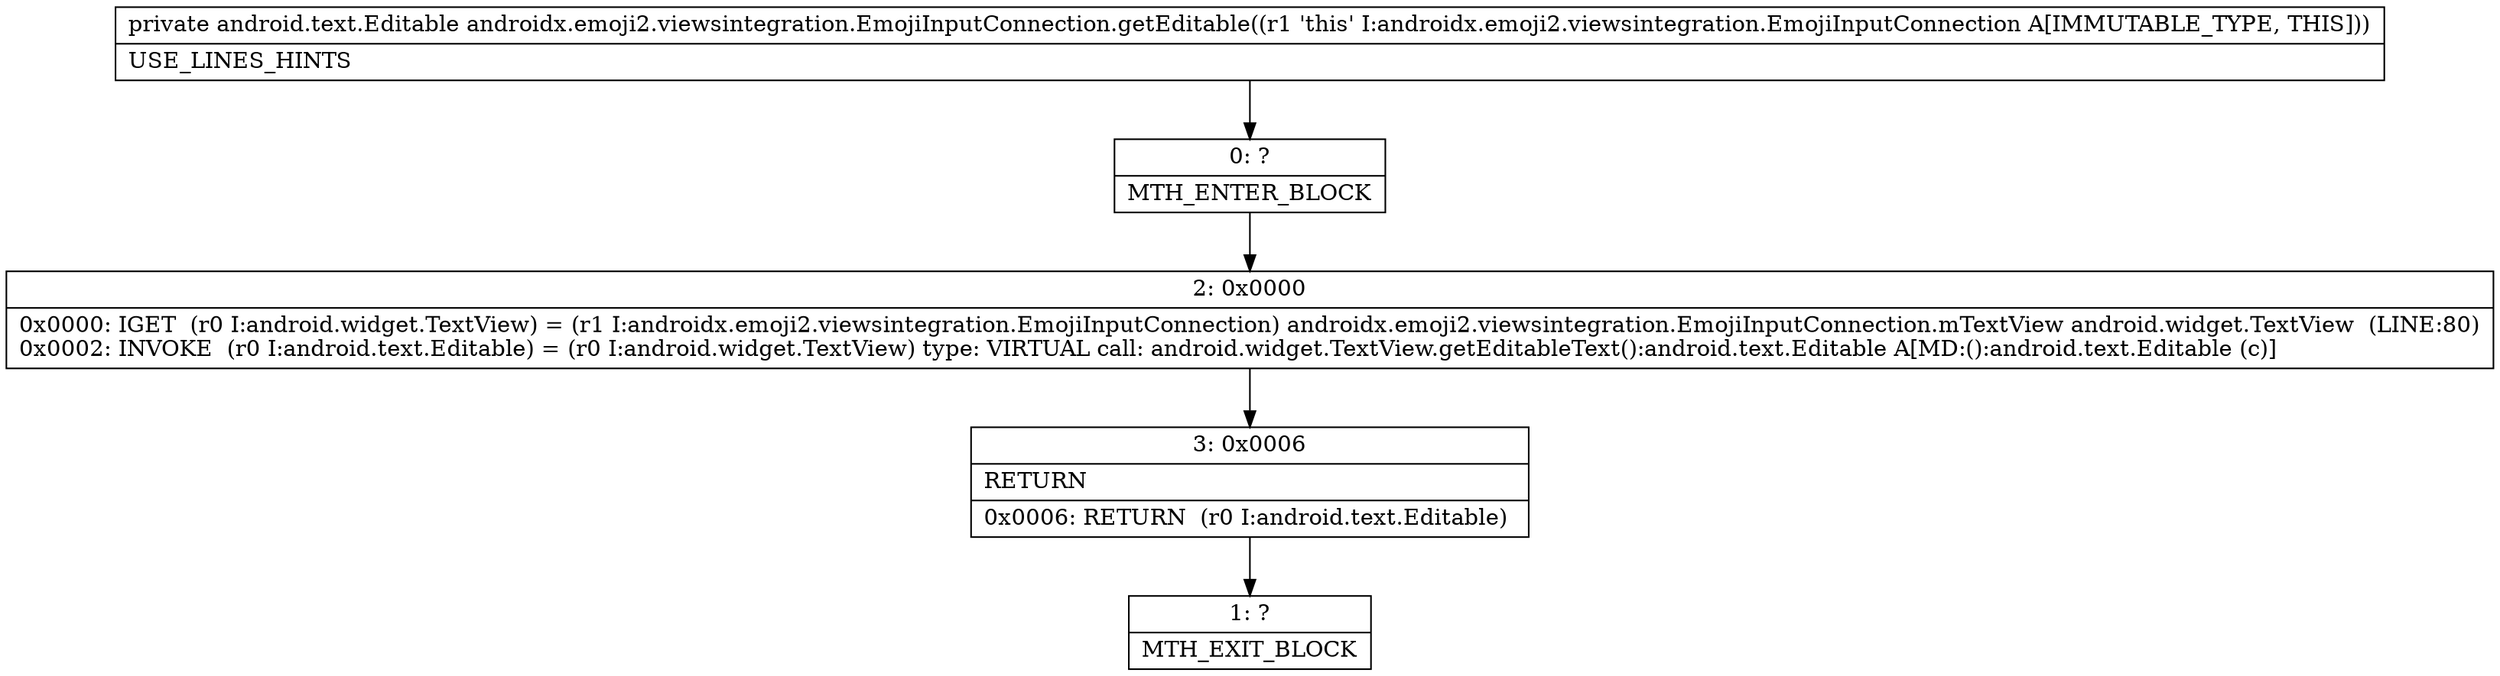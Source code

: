 digraph "CFG forandroidx.emoji2.viewsintegration.EmojiInputConnection.getEditable()Landroid\/text\/Editable;" {
Node_0 [shape=record,label="{0\:\ ?|MTH_ENTER_BLOCK\l}"];
Node_2 [shape=record,label="{2\:\ 0x0000|0x0000: IGET  (r0 I:android.widget.TextView) = (r1 I:androidx.emoji2.viewsintegration.EmojiInputConnection) androidx.emoji2.viewsintegration.EmojiInputConnection.mTextView android.widget.TextView  (LINE:80)\l0x0002: INVOKE  (r0 I:android.text.Editable) = (r0 I:android.widget.TextView) type: VIRTUAL call: android.widget.TextView.getEditableText():android.text.Editable A[MD:():android.text.Editable (c)]\l}"];
Node_3 [shape=record,label="{3\:\ 0x0006|RETURN\l|0x0006: RETURN  (r0 I:android.text.Editable) \l}"];
Node_1 [shape=record,label="{1\:\ ?|MTH_EXIT_BLOCK\l}"];
MethodNode[shape=record,label="{private android.text.Editable androidx.emoji2.viewsintegration.EmojiInputConnection.getEditable((r1 'this' I:androidx.emoji2.viewsintegration.EmojiInputConnection A[IMMUTABLE_TYPE, THIS]))  | USE_LINES_HINTS\l}"];
MethodNode -> Node_0;Node_0 -> Node_2;
Node_2 -> Node_3;
Node_3 -> Node_1;
}

